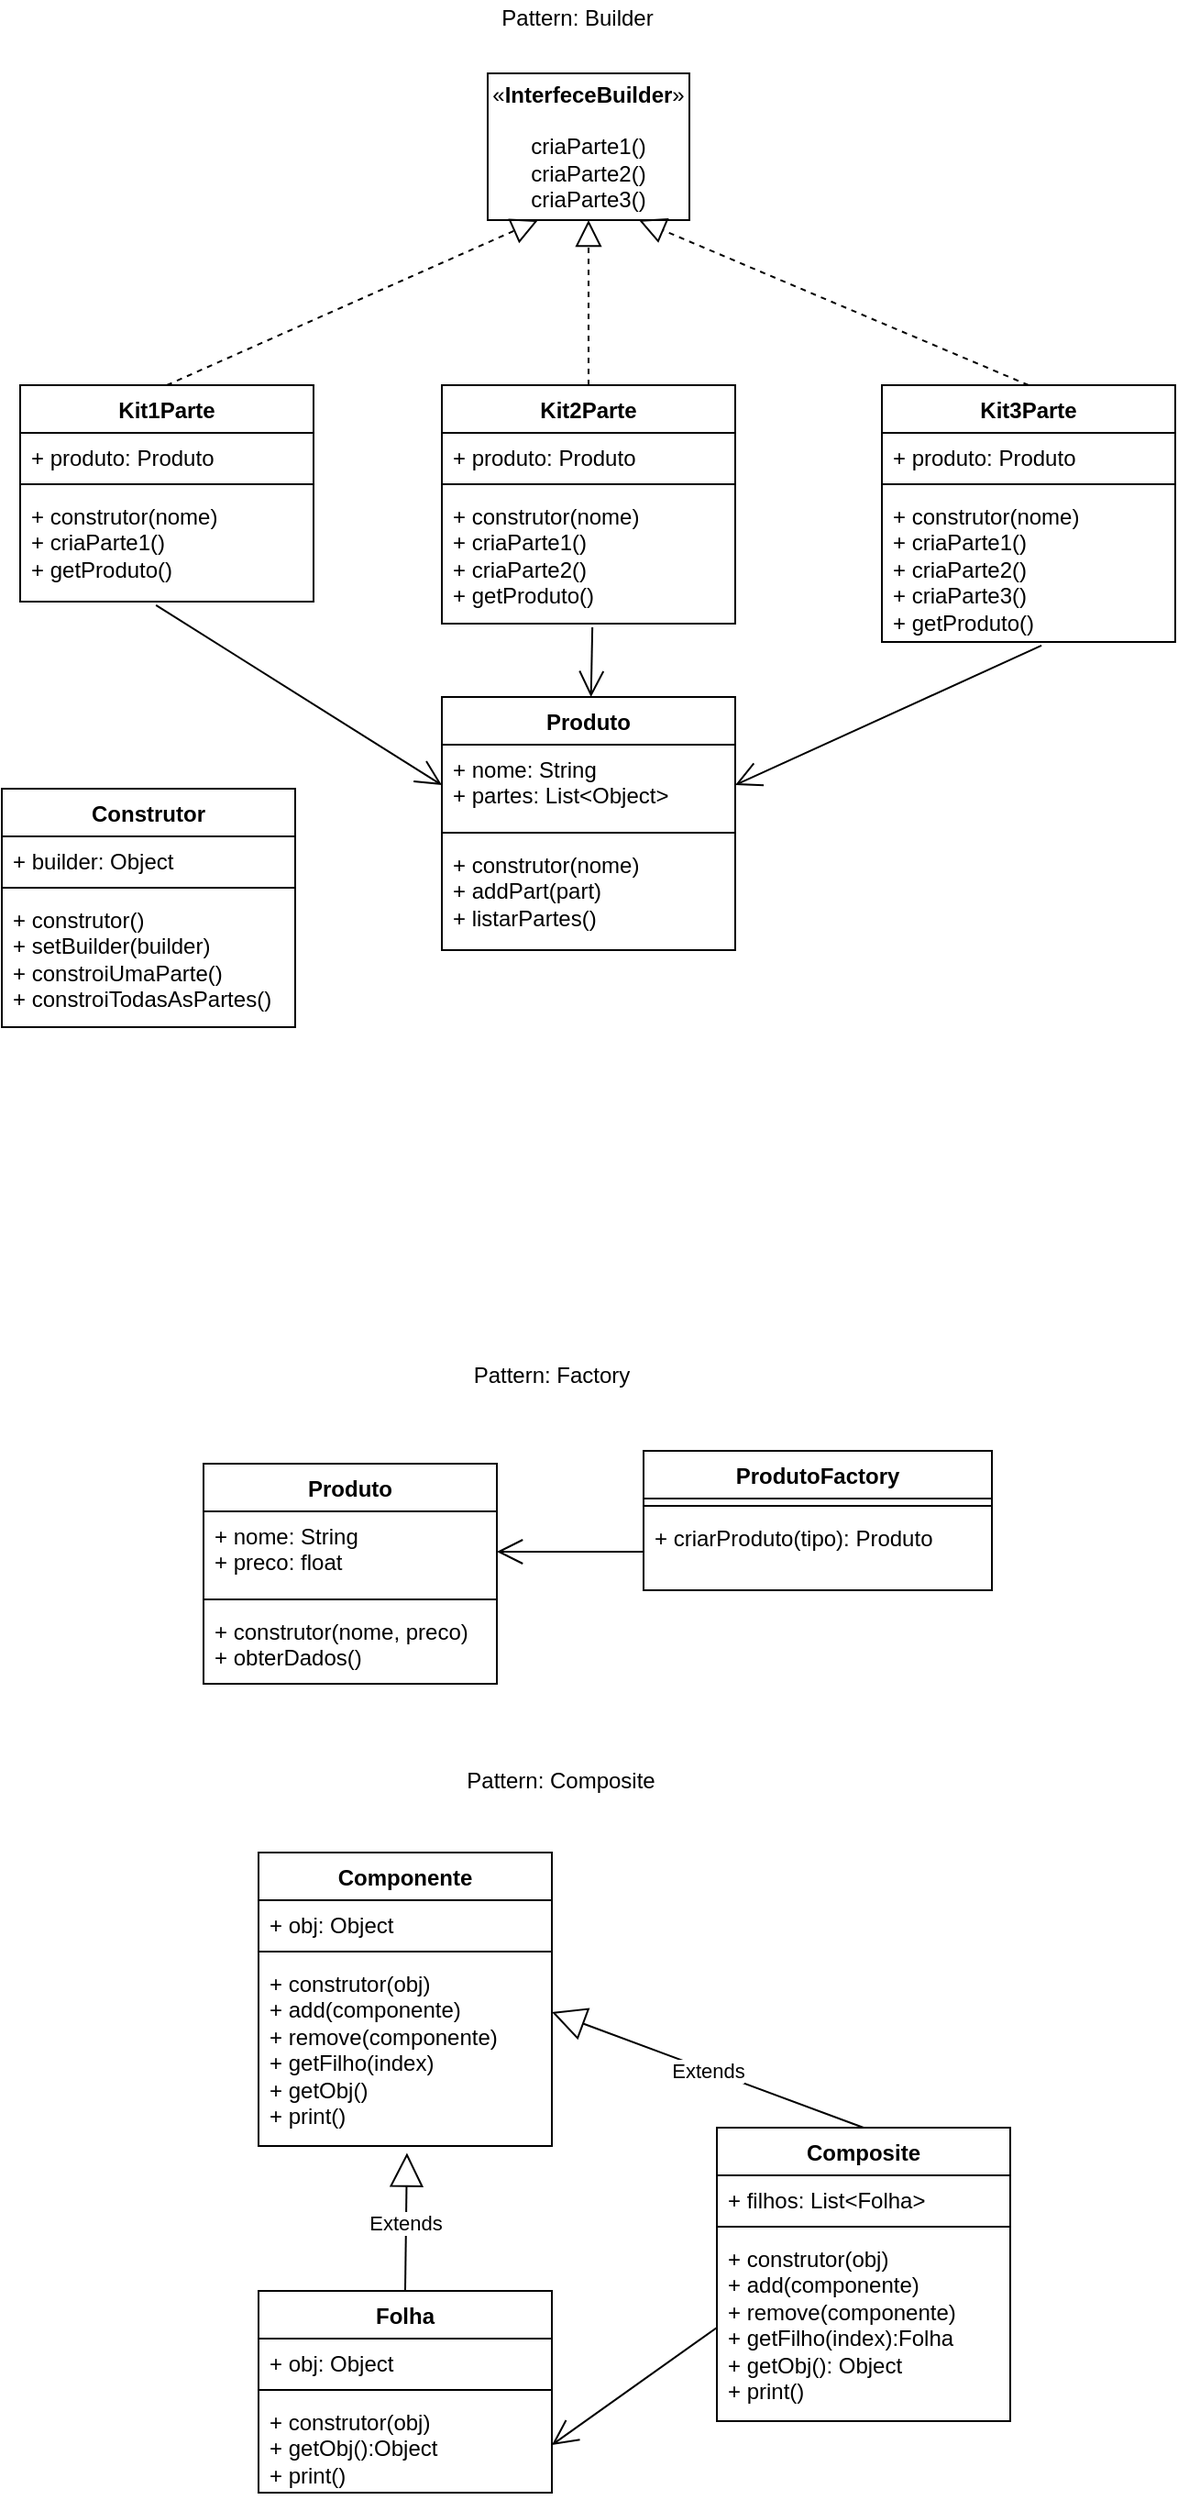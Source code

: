 <mxfile version="21.1.7" type="device">
  <diagram name="Página-1" id="9qKaaHHFSi-ZPSVjWIE3">
    <mxGraphModel dx="1434" dy="731" grid="1" gridSize="10" guides="1" tooltips="1" connect="1" arrows="1" fold="1" page="1" pageScale="1" pageWidth="827" pageHeight="1169" math="0" shadow="0">
      <root>
        <mxCell id="0" />
        <mxCell id="1" parent="0" />
        <mxCell id="o7v8gzVeDhdJPUNKsXPX-1" value="Produto" style="swimlane;fontStyle=1;align=center;verticalAlign=top;childLayout=stackLayout;horizontal=1;startSize=26;horizontalStack=0;resizeParent=1;resizeParentMax=0;resizeLast=0;collapsible=1;marginBottom=0;whiteSpace=wrap;html=1;" vertex="1" parent="1">
          <mxGeometry x="340" y="830" width="160" height="138" as="geometry" />
        </mxCell>
        <mxCell id="o7v8gzVeDhdJPUNKsXPX-2" value="+ nome: String&lt;br&gt;+ partes: List&amp;lt;Object&amp;gt;" style="text;strokeColor=none;fillColor=none;align=left;verticalAlign=top;spacingLeft=4;spacingRight=4;overflow=hidden;rotatable=0;points=[[0,0.5],[1,0.5]];portConstraint=eastwest;whiteSpace=wrap;html=1;" vertex="1" parent="o7v8gzVeDhdJPUNKsXPX-1">
          <mxGeometry y="26" width="160" height="44" as="geometry" />
        </mxCell>
        <mxCell id="o7v8gzVeDhdJPUNKsXPX-3" value="" style="line;strokeWidth=1;fillColor=none;align=left;verticalAlign=middle;spacingTop=-1;spacingLeft=3;spacingRight=3;rotatable=0;labelPosition=right;points=[];portConstraint=eastwest;strokeColor=inherit;" vertex="1" parent="o7v8gzVeDhdJPUNKsXPX-1">
          <mxGeometry y="70" width="160" height="8" as="geometry" />
        </mxCell>
        <mxCell id="o7v8gzVeDhdJPUNKsXPX-4" value="+ construtor(nome)&lt;br&gt;+ addPart(part)&lt;br&gt;+ listarPartes()" style="text;strokeColor=none;fillColor=none;align=left;verticalAlign=top;spacingLeft=4;spacingRight=4;overflow=hidden;rotatable=0;points=[[0,0.5],[1,0.5]];portConstraint=eastwest;whiteSpace=wrap;html=1;" vertex="1" parent="o7v8gzVeDhdJPUNKsXPX-1">
          <mxGeometry y="78" width="160" height="60" as="geometry" />
        </mxCell>
        <mxCell id="o7v8gzVeDhdJPUNKsXPX-5" value="Kit1Parte" style="swimlane;fontStyle=1;align=center;verticalAlign=top;childLayout=stackLayout;horizontal=1;startSize=26;horizontalStack=0;resizeParent=1;resizeParentMax=0;resizeLast=0;collapsible=1;marginBottom=0;whiteSpace=wrap;html=1;" vertex="1" parent="1">
          <mxGeometry x="110" y="660" width="160" height="118" as="geometry" />
        </mxCell>
        <mxCell id="o7v8gzVeDhdJPUNKsXPX-6" value="+ produto: Produto" style="text;strokeColor=none;fillColor=none;align=left;verticalAlign=top;spacingLeft=4;spacingRight=4;overflow=hidden;rotatable=0;points=[[0,0.5],[1,0.5]];portConstraint=eastwest;whiteSpace=wrap;html=1;" vertex="1" parent="o7v8gzVeDhdJPUNKsXPX-5">
          <mxGeometry y="26" width="160" height="24" as="geometry" />
        </mxCell>
        <mxCell id="o7v8gzVeDhdJPUNKsXPX-7" value="" style="line;strokeWidth=1;fillColor=none;align=left;verticalAlign=middle;spacingTop=-1;spacingLeft=3;spacingRight=3;rotatable=0;labelPosition=right;points=[];portConstraint=eastwest;strokeColor=inherit;" vertex="1" parent="o7v8gzVeDhdJPUNKsXPX-5">
          <mxGeometry y="50" width="160" height="8" as="geometry" />
        </mxCell>
        <mxCell id="o7v8gzVeDhdJPUNKsXPX-8" value="+ construtor(nome)&lt;br&gt;+ criaParte1()&lt;br&gt;+ getProduto()" style="text;strokeColor=none;fillColor=none;align=left;verticalAlign=top;spacingLeft=4;spacingRight=4;overflow=hidden;rotatable=0;points=[[0,0.5],[1,0.5]];portConstraint=eastwest;whiteSpace=wrap;html=1;" vertex="1" parent="o7v8gzVeDhdJPUNKsXPX-5">
          <mxGeometry y="58" width="160" height="60" as="geometry" />
        </mxCell>
        <mxCell id="o7v8gzVeDhdJPUNKsXPX-13" value="«&lt;b&gt;InterfeceBuilder&lt;/b&gt;»&lt;br&gt;&lt;br&gt;criaParte1()&lt;br&gt;criaParte2()&lt;br&gt;criaParte3()&lt;br&gt;" style="html=1;whiteSpace=wrap;" vertex="1" parent="1">
          <mxGeometry x="365" y="490" width="110" height="80" as="geometry" />
        </mxCell>
        <mxCell id="o7v8gzVeDhdJPUNKsXPX-14" value="" style="endArrow=block;dashed=1;endFill=0;endSize=12;html=1;rounded=0;exitX=0.5;exitY=0;exitDx=0;exitDy=0;entryX=0.25;entryY=1;entryDx=0;entryDy=0;" edge="1" parent="1" source="o7v8gzVeDhdJPUNKsXPX-5" target="o7v8gzVeDhdJPUNKsXPX-13">
          <mxGeometry width="160" relative="1" as="geometry">
            <mxPoint x="330" y="580" as="sourcePoint" />
            <mxPoint x="490" y="580" as="targetPoint" />
          </mxGeometry>
        </mxCell>
        <mxCell id="o7v8gzVeDhdJPUNKsXPX-15" value="Kit2Parte" style="swimlane;fontStyle=1;align=center;verticalAlign=top;childLayout=stackLayout;horizontal=1;startSize=26;horizontalStack=0;resizeParent=1;resizeParentMax=0;resizeLast=0;collapsible=1;marginBottom=0;whiteSpace=wrap;html=1;" vertex="1" parent="1">
          <mxGeometry x="340" y="660" width="160" height="130" as="geometry" />
        </mxCell>
        <mxCell id="o7v8gzVeDhdJPUNKsXPX-16" value="+ produto: Produto" style="text;strokeColor=none;fillColor=none;align=left;verticalAlign=top;spacingLeft=4;spacingRight=4;overflow=hidden;rotatable=0;points=[[0,0.5],[1,0.5]];portConstraint=eastwest;whiteSpace=wrap;html=1;" vertex="1" parent="o7v8gzVeDhdJPUNKsXPX-15">
          <mxGeometry y="26" width="160" height="24" as="geometry" />
        </mxCell>
        <mxCell id="o7v8gzVeDhdJPUNKsXPX-17" value="" style="line;strokeWidth=1;fillColor=none;align=left;verticalAlign=middle;spacingTop=-1;spacingLeft=3;spacingRight=3;rotatable=0;labelPosition=right;points=[];portConstraint=eastwest;strokeColor=inherit;" vertex="1" parent="o7v8gzVeDhdJPUNKsXPX-15">
          <mxGeometry y="50" width="160" height="8" as="geometry" />
        </mxCell>
        <mxCell id="o7v8gzVeDhdJPUNKsXPX-18" value="+ construtor(nome)&lt;br&gt;+ criaParte1()&lt;br&gt;+ criaParte2()&lt;br&gt;+ getProduto()" style="text;strokeColor=none;fillColor=none;align=left;verticalAlign=top;spacingLeft=4;spacingRight=4;overflow=hidden;rotatable=0;points=[[0,0.5],[1,0.5]];portConstraint=eastwest;whiteSpace=wrap;html=1;" vertex="1" parent="o7v8gzVeDhdJPUNKsXPX-15">
          <mxGeometry y="58" width="160" height="72" as="geometry" />
        </mxCell>
        <mxCell id="o7v8gzVeDhdJPUNKsXPX-19" value="Kit3Parte" style="swimlane;fontStyle=1;align=center;verticalAlign=top;childLayout=stackLayout;horizontal=1;startSize=26;horizontalStack=0;resizeParent=1;resizeParentMax=0;resizeLast=0;collapsible=1;marginBottom=0;whiteSpace=wrap;html=1;" vertex="1" parent="1">
          <mxGeometry x="580" y="660" width="160" height="140" as="geometry" />
        </mxCell>
        <mxCell id="o7v8gzVeDhdJPUNKsXPX-20" value="+ produto: Produto" style="text;strokeColor=none;fillColor=none;align=left;verticalAlign=top;spacingLeft=4;spacingRight=4;overflow=hidden;rotatable=0;points=[[0,0.5],[1,0.5]];portConstraint=eastwest;whiteSpace=wrap;html=1;" vertex="1" parent="o7v8gzVeDhdJPUNKsXPX-19">
          <mxGeometry y="26" width="160" height="24" as="geometry" />
        </mxCell>
        <mxCell id="o7v8gzVeDhdJPUNKsXPX-21" value="" style="line;strokeWidth=1;fillColor=none;align=left;verticalAlign=middle;spacingTop=-1;spacingLeft=3;spacingRight=3;rotatable=0;labelPosition=right;points=[];portConstraint=eastwest;strokeColor=inherit;" vertex="1" parent="o7v8gzVeDhdJPUNKsXPX-19">
          <mxGeometry y="50" width="160" height="8" as="geometry" />
        </mxCell>
        <mxCell id="o7v8gzVeDhdJPUNKsXPX-22" value="+ construtor(nome)&lt;br&gt;+ criaParte1()&lt;br&gt;+ criaParte2()&lt;br&gt;+ criaParte3()&lt;br&gt;+ getProduto()" style="text;strokeColor=none;fillColor=none;align=left;verticalAlign=top;spacingLeft=4;spacingRight=4;overflow=hidden;rotatable=0;points=[[0,0.5],[1,0.5]];portConstraint=eastwest;whiteSpace=wrap;html=1;" vertex="1" parent="o7v8gzVeDhdJPUNKsXPX-19">
          <mxGeometry y="58" width="160" height="82" as="geometry" />
        </mxCell>
        <mxCell id="o7v8gzVeDhdJPUNKsXPX-23" value="" style="endArrow=block;dashed=1;endFill=0;endSize=12;html=1;rounded=0;exitX=0.5;exitY=0;exitDx=0;exitDy=0;entryX=0.5;entryY=1;entryDx=0;entryDy=0;" edge="1" parent="1" source="o7v8gzVeDhdJPUNKsXPX-15" target="o7v8gzVeDhdJPUNKsXPX-13">
          <mxGeometry width="160" relative="1" as="geometry">
            <mxPoint x="330" y="580" as="sourcePoint" />
            <mxPoint x="490" y="580" as="targetPoint" />
          </mxGeometry>
        </mxCell>
        <mxCell id="o7v8gzVeDhdJPUNKsXPX-24" value="" style="endArrow=block;dashed=1;endFill=0;endSize=12;html=1;rounded=0;exitX=0.5;exitY=0;exitDx=0;exitDy=0;entryX=0.75;entryY=1;entryDx=0;entryDy=0;" edge="1" parent="1" source="o7v8gzVeDhdJPUNKsXPX-19" target="o7v8gzVeDhdJPUNKsXPX-13">
          <mxGeometry width="160" relative="1" as="geometry">
            <mxPoint x="330" y="580" as="sourcePoint" />
            <mxPoint x="490" y="580" as="targetPoint" />
          </mxGeometry>
        </mxCell>
        <mxCell id="o7v8gzVeDhdJPUNKsXPX-25" value="" style="endArrow=open;endFill=1;endSize=12;html=1;rounded=0;entryX=0;entryY=0.5;entryDx=0;entryDy=0;exitX=0.463;exitY=1.033;exitDx=0;exitDy=0;exitPerimeter=0;" edge="1" parent="1" source="o7v8gzVeDhdJPUNKsXPX-8" target="o7v8gzVeDhdJPUNKsXPX-2">
          <mxGeometry width="160" relative="1" as="geometry">
            <mxPoint x="190" y="800" as="sourcePoint" />
            <mxPoint x="490" y="680" as="targetPoint" />
          </mxGeometry>
        </mxCell>
        <mxCell id="o7v8gzVeDhdJPUNKsXPX-26" value="" style="endArrow=open;endFill=1;endSize=12;html=1;rounded=0;exitX=0.513;exitY=1.028;exitDx=0;exitDy=0;exitPerimeter=0;" edge="1" parent="1" source="o7v8gzVeDhdJPUNKsXPX-18" target="o7v8gzVeDhdJPUNKsXPX-1">
          <mxGeometry width="160" relative="1" as="geometry">
            <mxPoint x="410" y="800" as="sourcePoint" />
            <mxPoint x="490" y="680" as="targetPoint" />
          </mxGeometry>
        </mxCell>
        <mxCell id="o7v8gzVeDhdJPUNKsXPX-27" value="" style="endArrow=open;endFill=1;endSize=12;html=1;rounded=0;exitX=0.544;exitY=1.024;exitDx=0;exitDy=0;exitPerimeter=0;entryX=1;entryY=0.5;entryDx=0;entryDy=0;" edge="1" parent="1" source="o7v8gzVeDhdJPUNKsXPX-22" target="o7v8gzVeDhdJPUNKsXPX-2">
          <mxGeometry width="160" relative="1" as="geometry">
            <mxPoint x="190" y="800" as="sourcePoint" />
            <mxPoint x="490" y="680" as="targetPoint" />
          </mxGeometry>
        </mxCell>
        <mxCell id="o7v8gzVeDhdJPUNKsXPX-32" value="Construtor" style="swimlane;fontStyle=1;align=center;verticalAlign=top;childLayout=stackLayout;horizontal=1;startSize=26;horizontalStack=0;resizeParent=1;resizeParentMax=0;resizeLast=0;collapsible=1;marginBottom=0;whiteSpace=wrap;html=1;" vertex="1" parent="1">
          <mxGeometry x="100" y="880" width="160" height="130" as="geometry" />
        </mxCell>
        <mxCell id="o7v8gzVeDhdJPUNKsXPX-33" value="+ builder: Object" style="text;strokeColor=none;fillColor=none;align=left;verticalAlign=top;spacingLeft=4;spacingRight=4;overflow=hidden;rotatable=0;points=[[0,0.5],[1,0.5]];portConstraint=eastwest;whiteSpace=wrap;html=1;" vertex="1" parent="o7v8gzVeDhdJPUNKsXPX-32">
          <mxGeometry y="26" width="160" height="24" as="geometry" />
        </mxCell>
        <mxCell id="o7v8gzVeDhdJPUNKsXPX-34" value="" style="line;strokeWidth=1;fillColor=none;align=left;verticalAlign=middle;spacingTop=-1;spacingLeft=3;spacingRight=3;rotatable=0;labelPosition=right;points=[];portConstraint=eastwest;strokeColor=inherit;" vertex="1" parent="o7v8gzVeDhdJPUNKsXPX-32">
          <mxGeometry y="50" width="160" height="8" as="geometry" />
        </mxCell>
        <mxCell id="o7v8gzVeDhdJPUNKsXPX-35" value="+ construtor()&lt;br&gt;+ setBuilder(builder)&lt;br&gt;+ constroiUmaParte()&lt;br&gt;+ constroiTodasAsPartes()" style="text;strokeColor=none;fillColor=none;align=left;verticalAlign=top;spacingLeft=4;spacingRight=4;overflow=hidden;rotatable=0;points=[[0,0.5],[1,0.5]];portConstraint=eastwest;whiteSpace=wrap;html=1;" vertex="1" parent="o7v8gzVeDhdJPUNKsXPX-32">
          <mxGeometry y="58" width="160" height="72" as="geometry" />
        </mxCell>
        <mxCell id="o7v8gzVeDhdJPUNKsXPX-36" value="Produto" style="swimlane;fontStyle=1;align=center;verticalAlign=top;childLayout=stackLayout;horizontal=1;startSize=26;horizontalStack=0;resizeParent=1;resizeParentMax=0;resizeLast=0;collapsible=1;marginBottom=0;whiteSpace=wrap;html=1;" vertex="1" parent="1">
          <mxGeometry x="210" y="1248" width="160" height="120" as="geometry" />
        </mxCell>
        <mxCell id="o7v8gzVeDhdJPUNKsXPX-37" value="+ nome: String&lt;br&gt;+ preco: float" style="text;strokeColor=none;fillColor=none;align=left;verticalAlign=top;spacingLeft=4;spacingRight=4;overflow=hidden;rotatable=0;points=[[0,0.5],[1,0.5]];portConstraint=eastwest;whiteSpace=wrap;html=1;" vertex="1" parent="o7v8gzVeDhdJPUNKsXPX-36">
          <mxGeometry y="26" width="160" height="44" as="geometry" />
        </mxCell>
        <mxCell id="o7v8gzVeDhdJPUNKsXPX-38" value="" style="line;strokeWidth=1;fillColor=none;align=left;verticalAlign=middle;spacingTop=-1;spacingLeft=3;spacingRight=3;rotatable=0;labelPosition=right;points=[];portConstraint=eastwest;strokeColor=inherit;" vertex="1" parent="o7v8gzVeDhdJPUNKsXPX-36">
          <mxGeometry y="70" width="160" height="8" as="geometry" />
        </mxCell>
        <mxCell id="o7v8gzVeDhdJPUNKsXPX-39" value="+ construtor(nome, preco)&lt;br&gt;+ obterDados()" style="text;strokeColor=none;fillColor=none;align=left;verticalAlign=top;spacingLeft=4;spacingRight=4;overflow=hidden;rotatable=0;points=[[0,0.5],[1,0.5]];portConstraint=eastwest;whiteSpace=wrap;html=1;" vertex="1" parent="o7v8gzVeDhdJPUNKsXPX-36">
          <mxGeometry y="78" width="160" height="42" as="geometry" />
        </mxCell>
        <mxCell id="o7v8gzVeDhdJPUNKsXPX-40" value="Pattern: Builder" style="text;html=1;strokeColor=none;fillColor=none;align=center;verticalAlign=middle;whiteSpace=wrap;rounded=0;" vertex="1" parent="1">
          <mxGeometry x="364" y="450" width="100" height="20" as="geometry" />
        </mxCell>
        <mxCell id="o7v8gzVeDhdJPUNKsXPX-41" value="Pattern: Factory" style="text;html=1;strokeColor=none;fillColor=none;align=center;verticalAlign=middle;whiteSpace=wrap;rounded=0;" vertex="1" parent="1">
          <mxGeometry x="350" y="1190" width="100" height="20" as="geometry" />
        </mxCell>
        <mxCell id="o7v8gzVeDhdJPUNKsXPX-42" value="ProdutoFactory" style="swimlane;fontStyle=1;align=center;verticalAlign=top;childLayout=stackLayout;horizontal=1;startSize=26;horizontalStack=0;resizeParent=1;resizeParentMax=0;resizeLast=0;collapsible=1;marginBottom=0;whiteSpace=wrap;html=1;" vertex="1" parent="1">
          <mxGeometry x="450" y="1241" width="190" height="76" as="geometry" />
        </mxCell>
        <mxCell id="o7v8gzVeDhdJPUNKsXPX-44" value="" style="line;strokeWidth=1;fillColor=none;align=left;verticalAlign=middle;spacingTop=-1;spacingLeft=3;spacingRight=3;rotatable=0;labelPosition=right;points=[];portConstraint=eastwest;strokeColor=inherit;" vertex="1" parent="o7v8gzVeDhdJPUNKsXPX-42">
          <mxGeometry y="26" width="190" height="8" as="geometry" />
        </mxCell>
        <mxCell id="o7v8gzVeDhdJPUNKsXPX-45" value="+ criarProduto(tipo): Produto" style="text;strokeColor=none;fillColor=none;align=left;verticalAlign=top;spacingLeft=4;spacingRight=4;overflow=hidden;rotatable=0;points=[[0,0.5],[1,0.5]];portConstraint=eastwest;whiteSpace=wrap;html=1;" vertex="1" parent="o7v8gzVeDhdJPUNKsXPX-42">
          <mxGeometry y="34" width="190" height="42" as="geometry" />
        </mxCell>
        <mxCell id="o7v8gzVeDhdJPUNKsXPX-46" value="" style="endArrow=open;endFill=1;endSize=12;html=1;rounded=0;entryX=1;entryY=0.5;entryDx=0;entryDy=0;exitX=0;exitY=0.5;exitDx=0;exitDy=0;" edge="1" parent="1" source="o7v8gzVeDhdJPUNKsXPX-45" target="o7v8gzVeDhdJPUNKsXPX-37">
          <mxGeometry width="160" relative="1" as="geometry">
            <mxPoint x="190" y="800" as="sourcePoint" />
            <mxPoint x="490" y="680" as="targetPoint" />
          </mxGeometry>
        </mxCell>
        <mxCell id="o7v8gzVeDhdJPUNKsXPX-47" value="Pattern: Composite" style="text;html=1;strokeColor=none;fillColor=none;align=center;verticalAlign=middle;whiteSpace=wrap;rounded=0;" vertex="1" parent="1">
          <mxGeometry x="350" y="1410" width="110" height="22" as="geometry" />
        </mxCell>
        <mxCell id="o7v8gzVeDhdJPUNKsXPX-48" value="Componente" style="swimlane;fontStyle=1;align=center;verticalAlign=top;childLayout=stackLayout;horizontal=1;startSize=26;horizontalStack=0;resizeParent=1;resizeParentMax=0;resizeLast=0;collapsible=1;marginBottom=0;whiteSpace=wrap;html=1;" vertex="1" parent="1">
          <mxGeometry x="240" y="1460" width="160" height="160" as="geometry" />
        </mxCell>
        <mxCell id="o7v8gzVeDhdJPUNKsXPX-49" value="+ obj: Object" style="text;strokeColor=none;fillColor=none;align=left;verticalAlign=top;spacingLeft=4;spacingRight=4;overflow=hidden;rotatable=0;points=[[0,0.5],[1,0.5]];portConstraint=eastwest;whiteSpace=wrap;html=1;" vertex="1" parent="o7v8gzVeDhdJPUNKsXPX-48">
          <mxGeometry y="26" width="160" height="24" as="geometry" />
        </mxCell>
        <mxCell id="o7v8gzVeDhdJPUNKsXPX-50" value="" style="line;strokeWidth=1;fillColor=none;align=left;verticalAlign=middle;spacingTop=-1;spacingLeft=3;spacingRight=3;rotatable=0;labelPosition=right;points=[];portConstraint=eastwest;strokeColor=inherit;" vertex="1" parent="o7v8gzVeDhdJPUNKsXPX-48">
          <mxGeometry y="50" width="160" height="8" as="geometry" />
        </mxCell>
        <mxCell id="o7v8gzVeDhdJPUNKsXPX-51" value="+ construtor(obj)&lt;br&gt;+ add(componente)&lt;br&gt;+ remove(componente)&lt;br&gt;+ getFilho(index)&lt;br&gt;+ getObj()&lt;br&gt;+ print()" style="text;strokeColor=none;fillColor=none;align=left;verticalAlign=top;spacingLeft=4;spacingRight=4;overflow=hidden;rotatable=0;points=[[0,0.5],[1,0.5]];portConstraint=eastwest;whiteSpace=wrap;html=1;" vertex="1" parent="o7v8gzVeDhdJPUNKsXPX-48">
          <mxGeometry y="58" width="160" height="102" as="geometry" />
        </mxCell>
        <mxCell id="o7v8gzVeDhdJPUNKsXPX-52" value="Folha" style="swimlane;fontStyle=1;align=center;verticalAlign=top;childLayout=stackLayout;horizontal=1;startSize=26;horizontalStack=0;resizeParent=1;resizeParentMax=0;resizeLast=0;collapsible=1;marginBottom=0;whiteSpace=wrap;html=1;" vertex="1" parent="1">
          <mxGeometry x="240" y="1699" width="160" height="110" as="geometry" />
        </mxCell>
        <mxCell id="o7v8gzVeDhdJPUNKsXPX-53" value="+ obj: Object" style="text;strokeColor=none;fillColor=none;align=left;verticalAlign=top;spacingLeft=4;spacingRight=4;overflow=hidden;rotatable=0;points=[[0,0.5],[1,0.5]];portConstraint=eastwest;whiteSpace=wrap;html=1;" vertex="1" parent="o7v8gzVeDhdJPUNKsXPX-52">
          <mxGeometry y="26" width="160" height="24" as="geometry" />
        </mxCell>
        <mxCell id="o7v8gzVeDhdJPUNKsXPX-54" value="" style="line;strokeWidth=1;fillColor=none;align=left;verticalAlign=middle;spacingTop=-1;spacingLeft=3;spacingRight=3;rotatable=0;labelPosition=right;points=[];portConstraint=eastwest;strokeColor=inherit;" vertex="1" parent="o7v8gzVeDhdJPUNKsXPX-52">
          <mxGeometry y="50" width="160" height="8" as="geometry" />
        </mxCell>
        <mxCell id="o7v8gzVeDhdJPUNKsXPX-55" value="+ construtor(obj)&lt;br&gt;+ getObj():Object&lt;br&gt;+ print()" style="text;strokeColor=none;fillColor=none;align=left;verticalAlign=top;spacingLeft=4;spacingRight=4;overflow=hidden;rotatable=0;points=[[0,0.5],[1,0.5]];portConstraint=eastwest;whiteSpace=wrap;html=1;" vertex="1" parent="o7v8gzVeDhdJPUNKsXPX-52">
          <mxGeometry y="58" width="160" height="52" as="geometry" />
        </mxCell>
        <mxCell id="o7v8gzVeDhdJPUNKsXPX-56" value="Extends" style="endArrow=block;endSize=16;endFill=0;html=1;rounded=0;exitX=0.5;exitY=0;exitDx=0;exitDy=0;entryX=0.506;entryY=1.037;entryDx=0;entryDy=0;entryPerimeter=0;" edge="1" parent="1" source="o7v8gzVeDhdJPUNKsXPX-52" target="o7v8gzVeDhdJPUNKsXPX-51">
          <mxGeometry width="160" relative="1" as="geometry">
            <mxPoint x="370" y="1710" as="sourcePoint" />
            <mxPoint x="530" y="1710" as="targetPoint" />
          </mxGeometry>
        </mxCell>
        <mxCell id="o7v8gzVeDhdJPUNKsXPX-61" value="Extends" style="endArrow=block;endSize=16;endFill=0;html=1;rounded=0;exitX=0.5;exitY=0;exitDx=0;exitDy=0;entryX=1;entryY=0.284;entryDx=0;entryDy=0;entryPerimeter=0;" edge="1" parent="1" source="o7v8gzVeDhdJPUNKsXPX-62" target="o7v8gzVeDhdJPUNKsXPX-51">
          <mxGeometry width="160" relative="1" as="geometry">
            <mxPoint x="590" y="1644" as="sourcePoint" />
            <mxPoint x="530" y="1710" as="targetPoint" />
          </mxGeometry>
        </mxCell>
        <mxCell id="o7v8gzVeDhdJPUNKsXPX-62" value="Composite" style="swimlane;fontStyle=1;align=center;verticalAlign=top;childLayout=stackLayout;horizontal=1;startSize=26;horizontalStack=0;resizeParent=1;resizeParentMax=0;resizeLast=0;collapsible=1;marginBottom=0;whiteSpace=wrap;html=1;" vertex="1" parent="1">
          <mxGeometry x="490" y="1610" width="160" height="160" as="geometry" />
        </mxCell>
        <mxCell id="o7v8gzVeDhdJPUNKsXPX-63" value="+ filhos: List&amp;lt;Folha&amp;gt;" style="text;strokeColor=none;fillColor=none;align=left;verticalAlign=top;spacingLeft=4;spacingRight=4;overflow=hidden;rotatable=0;points=[[0,0.5],[1,0.5]];portConstraint=eastwest;whiteSpace=wrap;html=1;" vertex="1" parent="o7v8gzVeDhdJPUNKsXPX-62">
          <mxGeometry y="26" width="160" height="24" as="geometry" />
        </mxCell>
        <mxCell id="o7v8gzVeDhdJPUNKsXPX-64" value="" style="line;strokeWidth=1;fillColor=none;align=left;verticalAlign=middle;spacingTop=-1;spacingLeft=3;spacingRight=3;rotatable=0;labelPosition=right;points=[];portConstraint=eastwest;strokeColor=inherit;" vertex="1" parent="o7v8gzVeDhdJPUNKsXPX-62">
          <mxGeometry y="50" width="160" height="8" as="geometry" />
        </mxCell>
        <mxCell id="o7v8gzVeDhdJPUNKsXPX-65" value="+ construtor(obj)&lt;br&gt;+ add(componente)&lt;br&gt;+ remove(componente)&lt;br&gt;+ getFilho(index):Folha&lt;br&gt;+ getObj(): Object&lt;br&gt;+ print()" style="text;strokeColor=none;fillColor=none;align=left;verticalAlign=top;spacingLeft=4;spacingRight=4;overflow=hidden;rotatable=0;points=[[0,0.5],[1,0.5]];portConstraint=eastwest;whiteSpace=wrap;html=1;" vertex="1" parent="o7v8gzVeDhdJPUNKsXPX-62">
          <mxGeometry y="58" width="160" height="102" as="geometry" />
        </mxCell>
        <mxCell id="o7v8gzVeDhdJPUNKsXPX-66" value="" style="endArrow=open;endFill=1;endSize=12;html=1;rounded=0;entryX=1;entryY=0.5;entryDx=0;entryDy=0;exitX=0;exitY=0.5;exitDx=0;exitDy=0;" edge="1" parent="1" source="o7v8gzVeDhdJPUNKsXPX-65" target="o7v8gzVeDhdJPUNKsXPX-55">
          <mxGeometry width="160" relative="1" as="geometry">
            <mxPoint x="480" y="1660" as="sourcePoint" />
            <mxPoint x="370" y="1296" as="targetPoint" />
          </mxGeometry>
        </mxCell>
      </root>
    </mxGraphModel>
  </diagram>
</mxfile>
